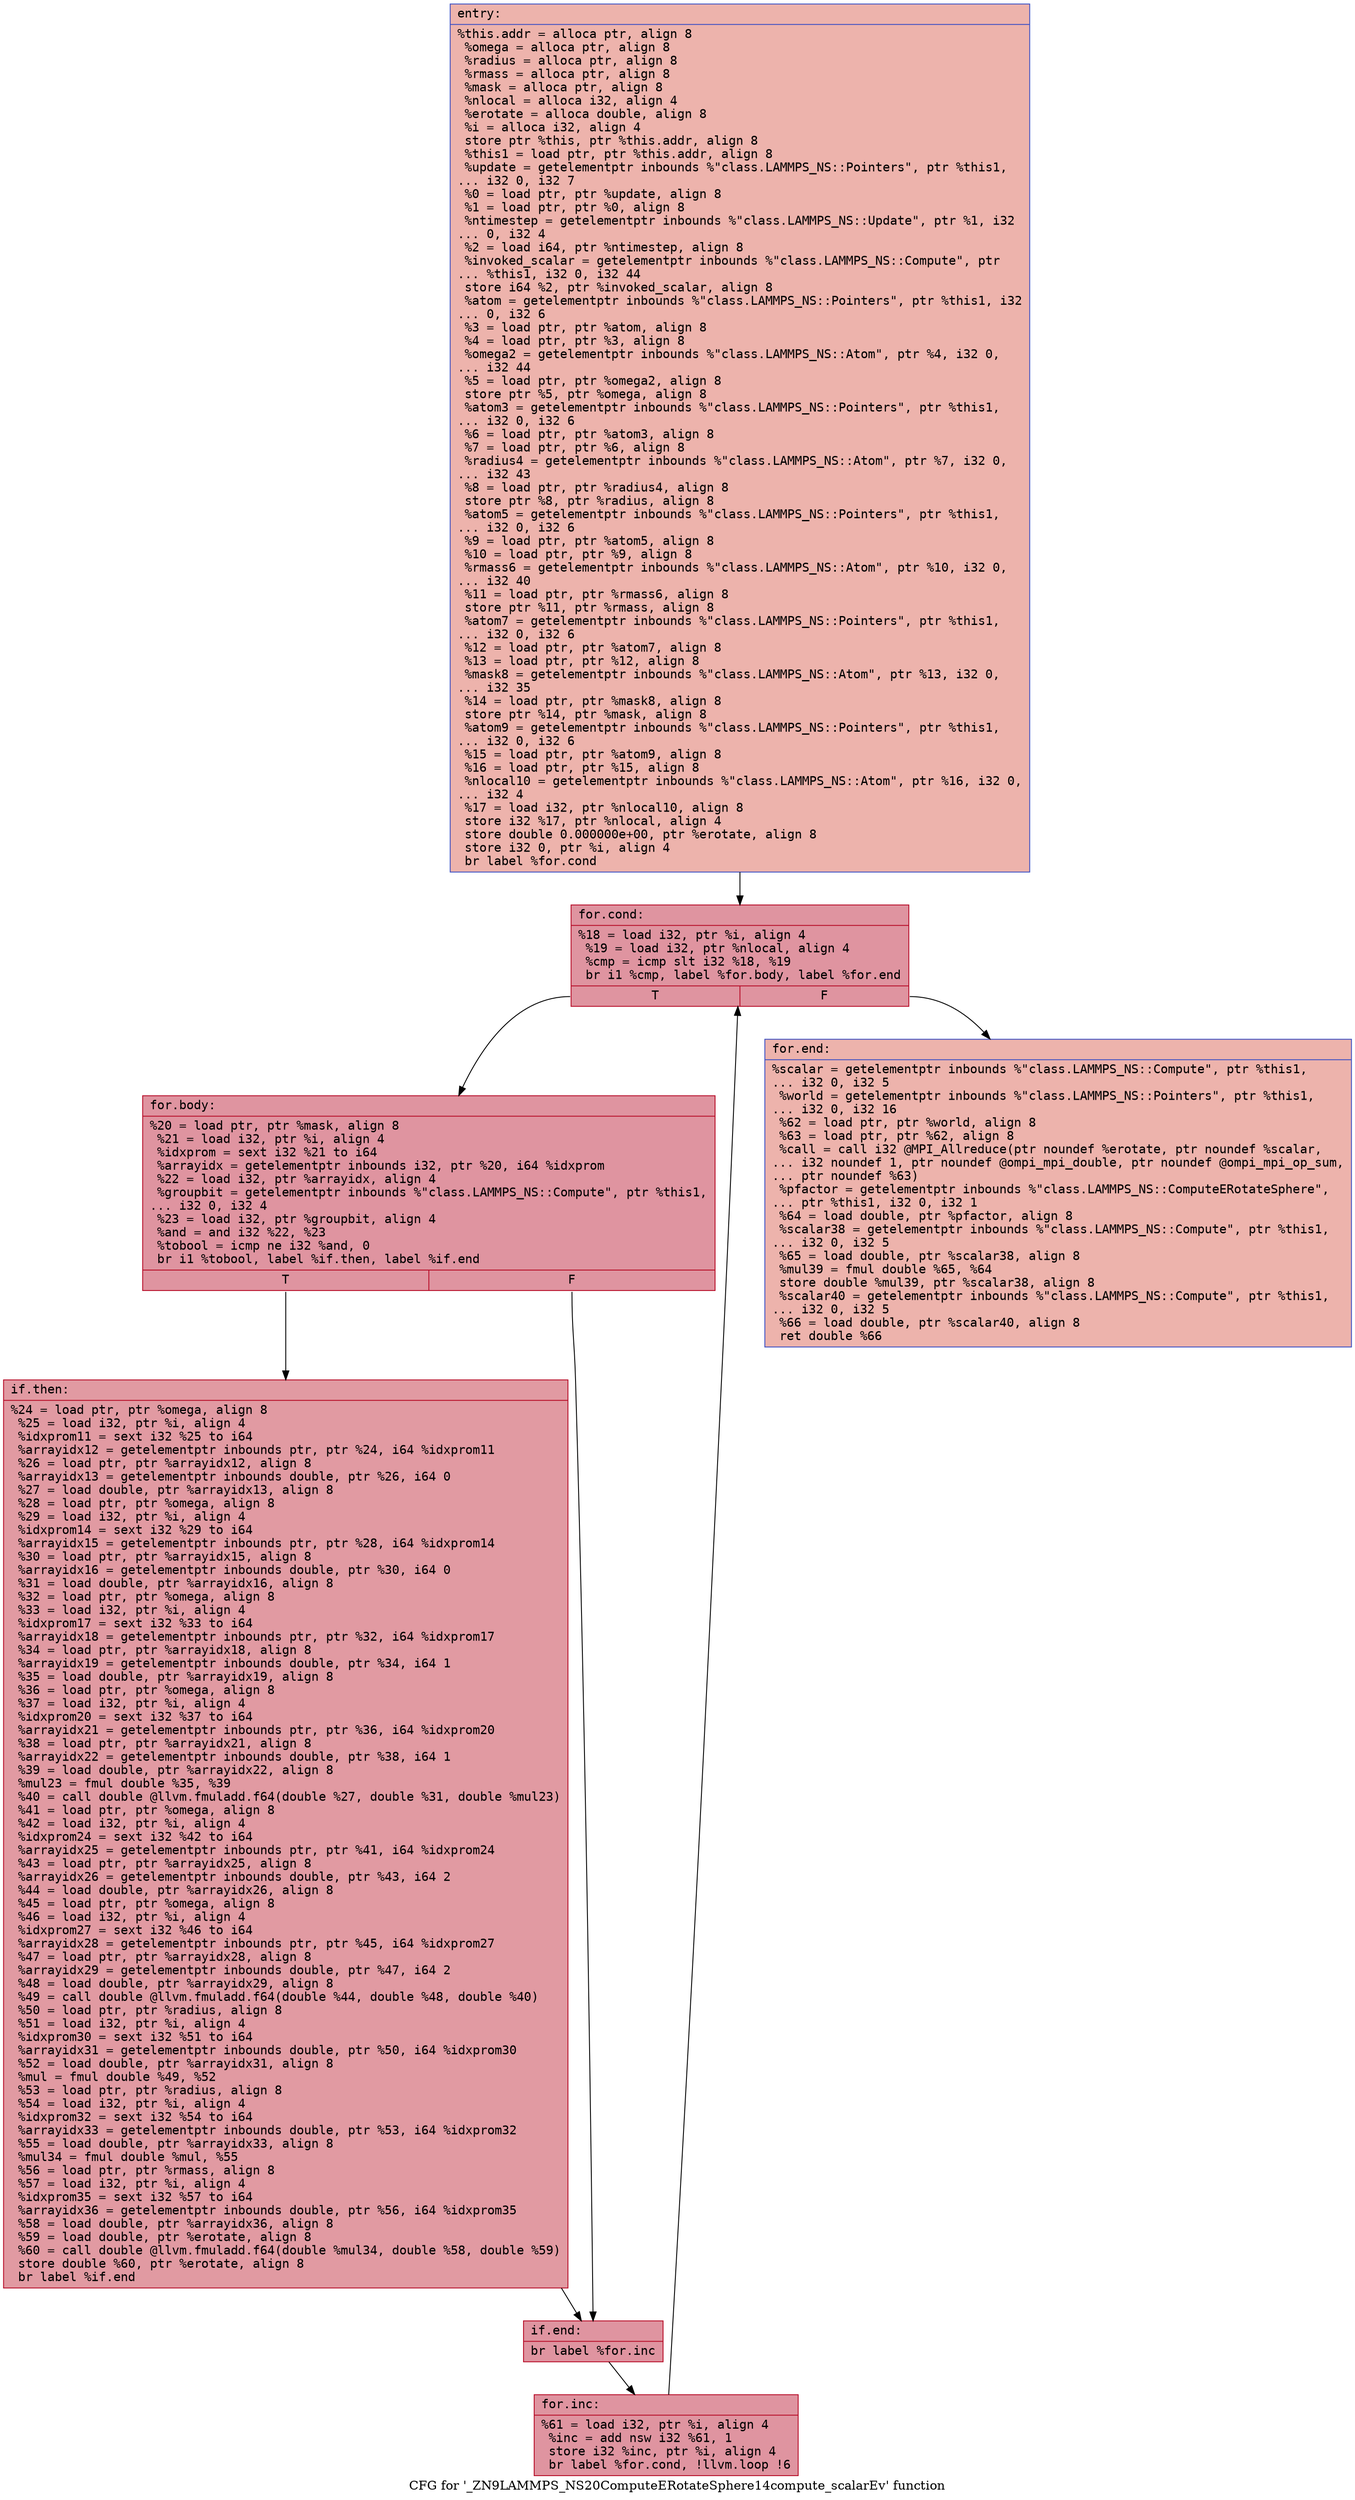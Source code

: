 digraph "CFG for '_ZN9LAMMPS_NS20ComputeERotateSphere14compute_scalarEv' function" {
	label="CFG for '_ZN9LAMMPS_NS20ComputeERotateSphere14compute_scalarEv' function";

	Node0x561cb7b9f760 [shape=record,color="#3d50c3ff", style=filled, fillcolor="#d6524470" fontname="Courier",label="{entry:\l|  %this.addr = alloca ptr, align 8\l  %omega = alloca ptr, align 8\l  %radius = alloca ptr, align 8\l  %rmass = alloca ptr, align 8\l  %mask = alloca ptr, align 8\l  %nlocal = alloca i32, align 4\l  %erotate = alloca double, align 8\l  %i = alloca i32, align 4\l  store ptr %this, ptr %this.addr, align 8\l  %this1 = load ptr, ptr %this.addr, align 8\l  %update = getelementptr inbounds %\"class.LAMMPS_NS::Pointers\", ptr %this1,\l... i32 0, i32 7\l  %0 = load ptr, ptr %update, align 8\l  %1 = load ptr, ptr %0, align 8\l  %ntimestep = getelementptr inbounds %\"class.LAMMPS_NS::Update\", ptr %1, i32\l... 0, i32 4\l  %2 = load i64, ptr %ntimestep, align 8\l  %invoked_scalar = getelementptr inbounds %\"class.LAMMPS_NS::Compute\", ptr\l... %this1, i32 0, i32 44\l  store i64 %2, ptr %invoked_scalar, align 8\l  %atom = getelementptr inbounds %\"class.LAMMPS_NS::Pointers\", ptr %this1, i32\l... 0, i32 6\l  %3 = load ptr, ptr %atom, align 8\l  %4 = load ptr, ptr %3, align 8\l  %omega2 = getelementptr inbounds %\"class.LAMMPS_NS::Atom\", ptr %4, i32 0,\l... i32 44\l  %5 = load ptr, ptr %omega2, align 8\l  store ptr %5, ptr %omega, align 8\l  %atom3 = getelementptr inbounds %\"class.LAMMPS_NS::Pointers\", ptr %this1,\l... i32 0, i32 6\l  %6 = load ptr, ptr %atom3, align 8\l  %7 = load ptr, ptr %6, align 8\l  %radius4 = getelementptr inbounds %\"class.LAMMPS_NS::Atom\", ptr %7, i32 0,\l... i32 43\l  %8 = load ptr, ptr %radius4, align 8\l  store ptr %8, ptr %radius, align 8\l  %atom5 = getelementptr inbounds %\"class.LAMMPS_NS::Pointers\", ptr %this1,\l... i32 0, i32 6\l  %9 = load ptr, ptr %atom5, align 8\l  %10 = load ptr, ptr %9, align 8\l  %rmass6 = getelementptr inbounds %\"class.LAMMPS_NS::Atom\", ptr %10, i32 0,\l... i32 40\l  %11 = load ptr, ptr %rmass6, align 8\l  store ptr %11, ptr %rmass, align 8\l  %atom7 = getelementptr inbounds %\"class.LAMMPS_NS::Pointers\", ptr %this1,\l... i32 0, i32 6\l  %12 = load ptr, ptr %atom7, align 8\l  %13 = load ptr, ptr %12, align 8\l  %mask8 = getelementptr inbounds %\"class.LAMMPS_NS::Atom\", ptr %13, i32 0,\l... i32 35\l  %14 = load ptr, ptr %mask8, align 8\l  store ptr %14, ptr %mask, align 8\l  %atom9 = getelementptr inbounds %\"class.LAMMPS_NS::Pointers\", ptr %this1,\l... i32 0, i32 6\l  %15 = load ptr, ptr %atom9, align 8\l  %16 = load ptr, ptr %15, align 8\l  %nlocal10 = getelementptr inbounds %\"class.LAMMPS_NS::Atom\", ptr %16, i32 0,\l... i32 4\l  %17 = load i32, ptr %nlocal10, align 8\l  store i32 %17, ptr %nlocal, align 4\l  store double 0.000000e+00, ptr %erotate, align 8\l  store i32 0, ptr %i, align 4\l  br label %for.cond\l}"];
	Node0x561cb7b9f760 -> Node0x561cb7ba19b0[tooltip="entry -> for.cond\nProbability 100.00%" ];
	Node0x561cb7ba19b0 [shape=record,color="#b70d28ff", style=filled, fillcolor="#b70d2870" fontname="Courier",label="{for.cond:\l|  %18 = load i32, ptr %i, align 4\l  %19 = load i32, ptr %nlocal, align 4\l  %cmp = icmp slt i32 %18, %19\l  br i1 %cmp, label %for.body, label %for.end\l|{<s0>T|<s1>F}}"];
	Node0x561cb7ba19b0:s0 -> Node0x561cb7ba1f70[tooltip="for.cond -> for.body\nProbability 96.88%" ];
	Node0x561cb7ba19b0:s1 -> Node0x561cb7ba1ff0[tooltip="for.cond -> for.end\nProbability 3.12%" ];
	Node0x561cb7ba1f70 [shape=record,color="#b70d28ff", style=filled, fillcolor="#b70d2870" fontname="Courier",label="{for.body:\l|  %20 = load ptr, ptr %mask, align 8\l  %21 = load i32, ptr %i, align 4\l  %idxprom = sext i32 %21 to i64\l  %arrayidx = getelementptr inbounds i32, ptr %20, i64 %idxprom\l  %22 = load i32, ptr %arrayidx, align 4\l  %groupbit = getelementptr inbounds %\"class.LAMMPS_NS::Compute\", ptr %this1,\l... i32 0, i32 4\l  %23 = load i32, ptr %groupbit, align 4\l  %and = and i32 %22, %23\l  %tobool = icmp ne i32 %and, 0\l  br i1 %tobool, label %if.then, label %if.end\l|{<s0>T|<s1>F}}"];
	Node0x561cb7ba1f70:s0 -> Node0x561cb7ba26c0[tooltip="for.body -> if.then\nProbability 62.50%" ];
	Node0x561cb7ba1f70:s1 -> Node0x561cb7ba2730[tooltip="for.body -> if.end\nProbability 37.50%" ];
	Node0x561cb7ba26c0 [shape=record,color="#b70d28ff", style=filled, fillcolor="#bb1b2c70" fontname="Courier",label="{if.then:\l|  %24 = load ptr, ptr %omega, align 8\l  %25 = load i32, ptr %i, align 4\l  %idxprom11 = sext i32 %25 to i64\l  %arrayidx12 = getelementptr inbounds ptr, ptr %24, i64 %idxprom11\l  %26 = load ptr, ptr %arrayidx12, align 8\l  %arrayidx13 = getelementptr inbounds double, ptr %26, i64 0\l  %27 = load double, ptr %arrayidx13, align 8\l  %28 = load ptr, ptr %omega, align 8\l  %29 = load i32, ptr %i, align 4\l  %idxprom14 = sext i32 %29 to i64\l  %arrayidx15 = getelementptr inbounds ptr, ptr %28, i64 %idxprom14\l  %30 = load ptr, ptr %arrayidx15, align 8\l  %arrayidx16 = getelementptr inbounds double, ptr %30, i64 0\l  %31 = load double, ptr %arrayidx16, align 8\l  %32 = load ptr, ptr %omega, align 8\l  %33 = load i32, ptr %i, align 4\l  %idxprom17 = sext i32 %33 to i64\l  %arrayidx18 = getelementptr inbounds ptr, ptr %32, i64 %idxprom17\l  %34 = load ptr, ptr %arrayidx18, align 8\l  %arrayidx19 = getelementptr inbounds double, ptr %34, i64 1\l  %35 = load double, ptr %arrayidx19, align 8\l  %36 = load ptr, ptr %omega, align 8\l  %37 = load i32, ptr %i, align 4\l  %idxprom20 = sext i32 %37 to i64\l  %arrayidx21 = getelementptr inbounds ptr, ptr %36, i64 %idxprom20\l  %38 = load ptr, ptr %arrayidx21, align 8\l  %arrayidx22 = getelementptr inbounds double, ptr %38, i64 1\l  %39 = load double, ptr %arrayidx22, align 8\l  %mul23 = fmul double %35, %39\l  %40 = call double @llvm.fmuladd.f64(double %27, double %31, double %mul23)\l  %41 = load ptr, ptr %omega, align 8\l  %42 = load i32, ptr %i, align 4\l  %idxprom24 = sext i32 %42 to i64\l  %arrayidx25 = getelementptr inbounds ptr, ptr %41, i64 %idxprom24\l  %43 = load ptr, ptr %arrayidx25, align 8\l  %arrayidx26 = getelementptr inbounds double, ptr %43, i64 2\l  %44 = load double, ptr %arrayidx26, align 8\l  %45 = load ptr, ptr %omega, align 8\l  %46 = load i32, ptr %i, align 4\l  %idxprom27 = sext i32 %46 to i64\l  %arrayidx28 = getelementptr inbounds ptr, ptr %45, i64 %idxprom27\l  %47 = load ptr, ptr %arrayidx28, align 8\l  %arrayidx29 = getelementptr inbounds double, ptr %47, i64 2\l  %48 = load double, ptr %arrayidx29, align 8\l  %49 = call double @llvm.fmuladd.f64(double %44, double %48, double %40)\l  %50 = load ptr, ptr %radius, align 8\l  %51 = load i32, ptr %i, align 4\l  %idxprom30 = sext i32 %51 to i64\l  %arrayidx31 = getelementptr inbounds double, ptr %50, i64 %idxprom30\l  %52 = load double, ptr %arrayidx31, align 8\l  %mul = fmul double %49, %52\l  %53 = load ptr, ptr %radius, align 8\l  %54 = load i32, ptr %i, align 4\l  %idxprom32 = sext i32 %54 to i64\l  %arrayidx33 = getelementptr inbounds double, ptr %53, i64 %idxprom32\l  %55 = load double, ptr %arrayidx33, align 8\l  %mul34 = fmul double %mul, %55\l  %56 = load ptr, ptr %rmass, align 8\l  %57 = load i32, ptr %i, align 4\l  %idxprom35 = sext i32 %57 to i64\l  %arrayidx36 = getelementptr inbounds double, ptr %56, i64 %idxprom35\l  %58 = load double, ptr %arrayidx36, align 8\l  %59 = load double, ptr %erotate, align 8\l  %60 = call double @llvm.fmuladd.f64(double %mul34, double %58, double %59)\l  store double %60, ptr %erotate, align 8\l  br label %if.end\l}"];
	Node0x561cb7ba26c0 -> Node0x561cb7ba2730[tooltip="if.then -> if.end\nProbability 100.00%" ];
	Node0x561cb7ba2730 [shape=record,color="#b70d28ff", style=filled, fillcolor="#b70d2870" fontname="Courier",label="{if.end:\l|  br label %for.inc\l}"];
	Node0x561cb7ba2730 -> Node0x561cb7ba5f00[tooltip="if.end -> for.inc\nProbability 100.00%" ];
	Node0x561cb7ba5f00 [shape=record,color="#b70d28ff", style=filled, fillcolor="#b70d2870" fontname="Courier",label="{for.inc:\l|  %61 = load i32, ptr %i, align 4\l  %inc = add nsw i32 %61, 1\l  store i32 %inc, ptr %i, align 4\l  br label %for.cond, !llvm.loop !6\l}"];
	Node0x561cb7ba5f00 -> Node0x561cb7ba19b0[tooltip="for.inc -> for.cond\nProbability 100.00%" ];
	Node0x561cb7ba1ff0 [shape=record,color="#3d50c3ff", style=filled, fillcolor="#d6524470" fontname="Courier",label="{for.end:\l|  %scalar = getelementptr inbounds %\"class.LAMMPS_NS::Compute\", ptr %this1,\l... i32 0, i32 5\l  %world = getelementptr inbounds %\"class.LAMMPS_NS::Pointers\", ptr %this1,\l... i32 0, i32 16\l  %62 = load ptr, ptr %world, align 8\l  %63 = load ptr, ptr %62, align 8\l  %call = call i32 @MPI_Allreduce(ptr noundef %erotate, ptr noundef %scalar,\l... i32 noundef 1, ptr noundef @ompi_mpi_double, ptr noundef @ompi_mpi_op_sum,\l... ptr noundef %63)\l  %pfactor = getelementptr inbounds %\"class.LAMMPS_NS::ComputeERotateSphere\",\l... ptr %this1, i32 0, i32 1\l  %64 = load double, ptr %pfactor, align 8\l  %scalar38 = getelementptr inbounds %\"class.LAMMPS_NS::Compute\", ptr %this1,\l... i32 0, i32 5\l  %65 = load double, ptr %scalar38, align 8\l  %mul39 = fmul double %65, %64\l  store double %mul39, ptr %scalar38, align 8\l  %scalar40 = getelementptr inbounds %\"class.LAMMPS_NS::Compute\", ptr %this1,\l... i32 0, i32 5\l  %66 = load double, ptr %scalar40, align 8\l  ret double %66\l}"];
}
